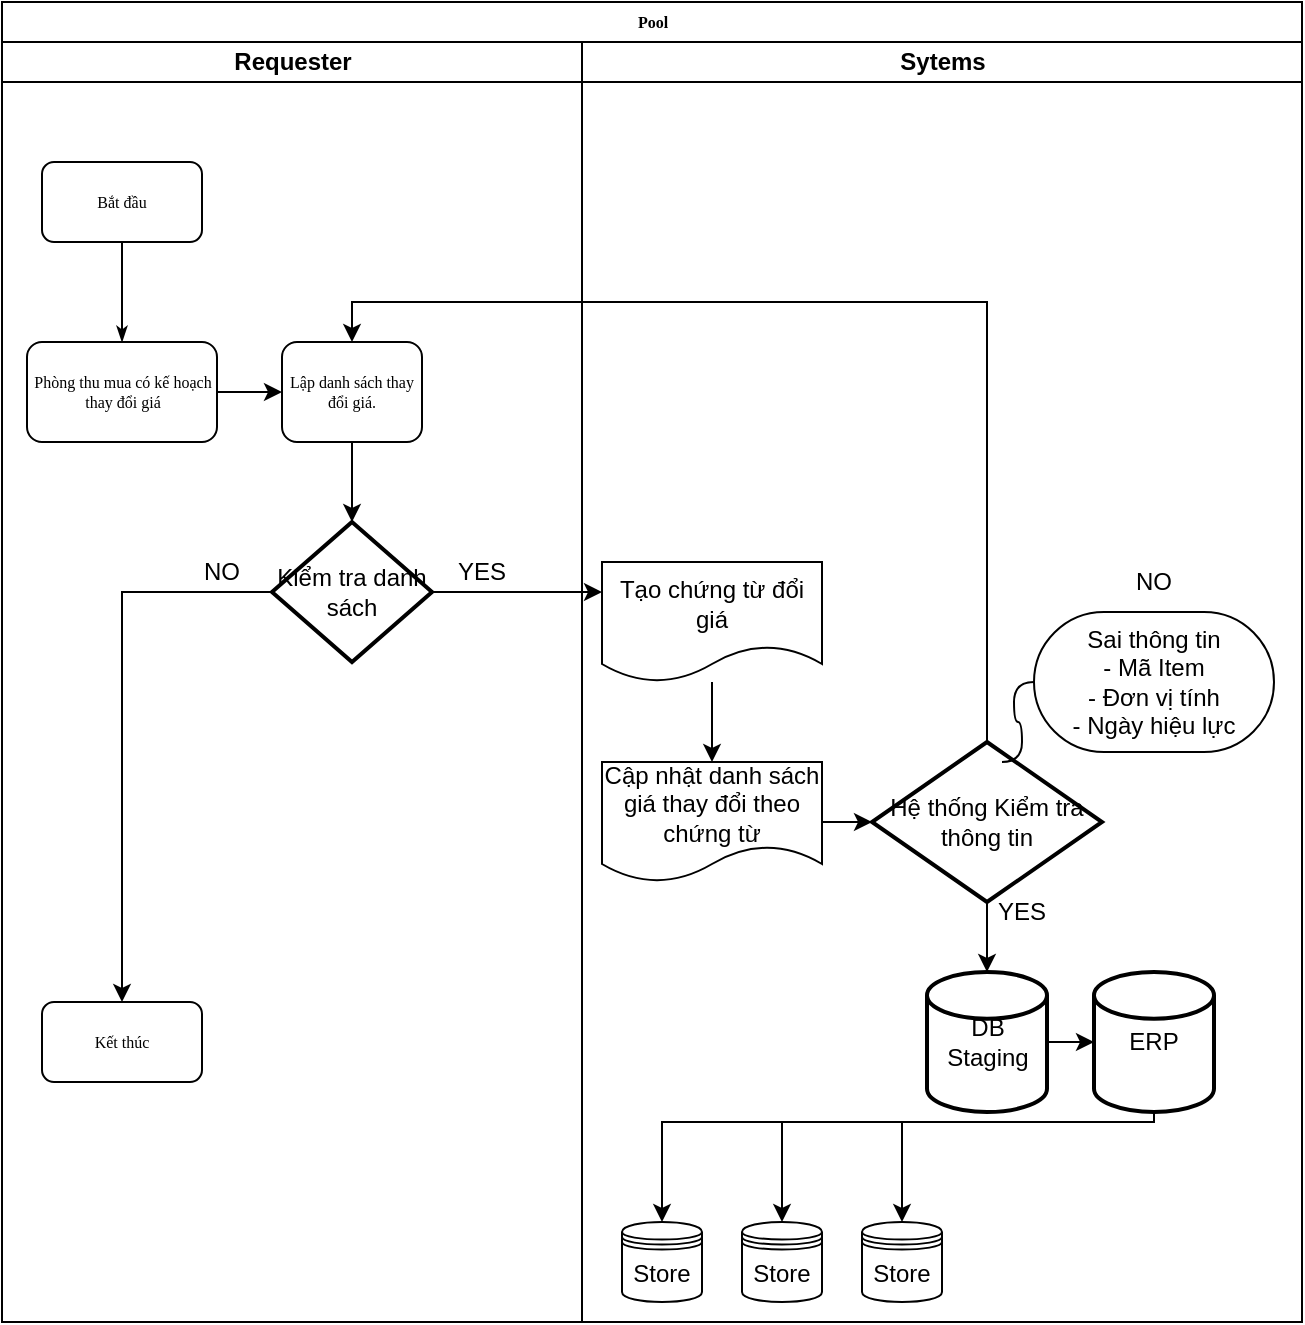 <mxfile version="17.1.3" type="github">
  <diagram name="Page-1" id="74e2e168-ea6b-b213-b513-2b3c1d86103e">
    <mxGraphModel dx="1185" dy="658" grid="1" gridSize="10" guides="1" tooltips="1" connect="1" arrows="1" fold="1" page="1" pageScale="1" pageWidth="1100" pageHeight="850" background="none" math="0" shadow="0">
      <root>
        <mxCell id="0" />
        <mxCell id="1" parent="0" />
        <mxCell id="77e6c97f196da883-1" value="Pool" style="swimlane;html=1;childLayout=stackLayout;startSize=20;rounded=0;shadow=0;labelBackgroundColor=none;strokeWidth=1;fontFamily=Verdana;fontSize=8;align=center;" parent="1" vertex="1">
          <mxGeometry x="60" y="10" width="650" height="660" as="geometry" />
        </mxCell>
        <mxCell id="77e6c97f196da883-2" value="Requester" style="swimlane;html=1;startSize=20;" parent="77e6c97f196da883-1" vertex="1">
          <mxGeometry y="20" width="290" height="640" as="geometry" />
        </mxCell>
        <mxCell id="77e6c97f196da883-8" value="Bắt đầu" style="rounded=1;whiteSpace=wrap;html=1;shadow=0;labelBackgroundColor=none;strokeWidth=1;fontFamily=Verdana;fontSize=8;align=center;" parent="77e6c97f196da883-2" vertex="1">
          <mxGeometry x="20" y="60" width="80" height="40" as="geometry" />
        </mxCell>
        <mxCell id="etwAgh-G2wmKviT8byt2-10" style="edgeStyle=orthogonalEdgeStyle;rounded=0;orthogonalLoop=1;jettySize=auto;html=1;entryX=0;entryY=0.5;entryDx=0;entryDy=0;" edge="1" parent="77e6c97f196da883-2" source="77e6c97f196da883-11" target="etwAgh-G2wmKviT8byt2-9">
          <mxGeometry relative="1" as="geometry" />
        </mxCell>
        <mxCell id="77e6c97f196da883-11" value="Phòng thu mua có kế hoạch thay đổi giá" style="rounded=1;whiteSpace=wrap;html=1;shadow=0;labelBackgroundColor=none;strokeWidth=1;fontFamily=Verdana;fontSize=8;align=center;" parent="77e6c97f196da883-2" vertex="1">
          <mxGeometry x="12.5" y="150" width="95" height="50" as="geometry" />
        </mxCell>
        <mxCell id="77e6c97f196da883-26" style="edgeStyle=orthogonalEdgeStyle;rounded=1;html=1;labelBackgroundColor=none;startArrow=none;startFill=0;startSize=5;endArrow=classicThin;endFill=1;endSize=5;jettySize=auto;orthogonalLoop=1;strokeWidth=1;fontFamily=Verdana;fontSize=8" parent="77e6c97f196da883-2" source="77e6c97f196da883-8" target="77e6c97f196da883-11" edge="1">
          <mxGeometry relative="1" as="geometry" />
        </mxCell>
        <mxCell id="etwAgh-G2wmKviT8byt2-31" style="edgeStyle=orthogonalEdgeStyle;rounded=0;orthogonalLoop=1;jettySize=auto;html=1;" edge="1" parent="77e6c97f196da883-2" source="etwAgh-G2wmKviT8byt2-9" target="etwAgh-G2wmKviT8byt2-30">
          <mxGeometry relative="1" as="geometry" />
        </mxCell>
        <mxCell id="etwAgh-G2wmKviT8byt2-9" value="Lập danh sách thay đổi giá." style="rounded=1;whiteSpace=wrap;html=1;shadow=0;labelBackgroundColor=none;strokeWidth=1;fontFamily=Verdana;fontSize=8;align=center;" vertex="1" parent="77e6c97f196da883-2">
          <mxGeometry x="140" y="150" width="70" height="50" as="geometry" />
        </mxCell>
        <mxCell id="77e6c97f196da883-10" value="Kết thúc" style="rounded=1;whiteSpace=wrap;html=1;shadow=0;labelBackgroundColor=none;strokeWidth=1;fontFamily=Verdana;fontSize=8;align=center;" parent="77e6c97f196da883-2" vertex="1">
          <mxGeometry x="20" y="480" width="80" height="40" as="geometry" />
        </mxCell>
        <mxCell id="etwAgh-G2wmKviT8byt2-36" style="edgeStyle=orthogonalEdgeStyle;rounded=0;orthogonalLoop=1;jettySize=auto;html=1;entryX=0.5;entryY=0;entryDx=0;entryDy=0;" edge="1" parent="77e6c97f196da883-2" source="etwAgh-G2wmKviT8byt2-30" target="77e6c97f196da883-10">
          <mxGeometry relative="1" as="geometry" />
        </mxCell>
        <mxCell id="etwAgh-G2wmKviT8byt2-30" value="Kiểm tra danh sách" style="strokeWidth=2;html=1;shape=mxgraph.flowchart.decision;whiteSpace=wrap;" vertex="1" parent="77e6c97f196da883-2">
          <mxGeometry x="135" y="240" width="80" height="70" as="geometry" />
        </mxCell>
        <mxCell id="etwAgh-G2wmKviT8byt2-53" value="YES" style="text;html=1;strokeColor=none;fillColor=none;align=center;verticalAlign=middle;whiteSpace=wrap;rounded=0;" vertex="1" parent="77e6c97f196da883-2">
          <mxGeometry x="210" y="250" width="60" height="30" as="geometry" />
        </mxCell>
        <mxCell id="etwAgh-G2wmKviT8byt2-54" value="NO" style="text;html=1;strokeColor=none;fillColor=none;align=center;verticalAlign=middle;whiteSpace=wrap;rounded=0;" vertex="1" parent="77e6c97f196da883-2">
          <mxGeometry x="80" y="250" width="60" height="30" as="geometry" />
        </mxCell>
        <mxCell id="etwAgh-G2wmKviT8byt2-32" style="edgeStyle=orthogonalEdgeStyle;rounded=0;orthogonalLoop=1;jettySize=auto;html=1;entryX=0;entryY=0.25;entryDx=0;entryDy=0;" edge="1" parent="77e6c97f196da883-1" source="etwAgh-G2wmKviT8byt2-30" target="etwAgh-G2wmKviT8byt2-7">
          <mxGeometry relative="1" as="geometry" />
        </mxCell>
        <mxCell id="etwAgh-G2wmKviT8byt2-33" style="edgeStyle=orthogonalEdgeStyle;rounded=0;orthogonalLoop=1;jettySize=auto;html=1;exitX=0.5;exitY=0;exitDx=0;exitDy=0;exitPerimeter=0;entryX=0.5;entryY=0;entryDx=0;entryDy=0;" edge="1" parent="77e6c97f196da883-1" source="etwAgh-G2wmKviT8byt2-27" target="etwAgh-G2wmKviT8byt2-9">
          <mxGeometry relative="1" as="geometry" />
        </mxCell>
        <mxCell id="77e6c97f196da883-3" value="Sytems" style="swimlane;html=1;startSize=20;" parent="77e6c97f196da883-1" vertex="1">
          <mxGeometry x="290" y="20" width="360" height="640" as="geometry" />
        </mxCell>
        <mxCell id="etwAgh-G2wmKviT8byt2-7" value="Tạo chứng từ đổi giá" style="shape=document;whiteSpace=wrap;html=1;boundedLbl=1;strokeWidth=1;" vertex="1" parent="77e6c97f196da883-3">
          <mxGeometry x="10" y="260" width="110" height="60" as="geometry" />
        </mxCell>
        <mxCell id="etwAgh-G2wmKviT8byt2-29" style="edgeStyle=orthogonalEdgeStyle;rounded=0;orthogonalLoop=1;jettySize=auto;html=1;entryX=0;entryY=0.5;entryDx=0;entryDy=0;entryPerimeter=0;" edge="1" parent="77e6c97f196da883-3" source="etwAgh-G2wmKviT8byt2-25" target="etwAgh-G2wmKviT8byt2-27">
          <mxGeometry relative="1" as="geometry" />
        </mxCell>
        <mxCell id="etwAgh-G2wmKviT8byt2-25" value="Cập nhật danh sách giá thay đổi theo chứng từ" style="shape=document;whiteSpace=wrap;html=1;boundedLbl=1;strokeWidth=1;" vertex="1" parent="77e6c97f196da883-3">
          <mxGeometry x="10" y="360" width="110" height="60" as="geometry" />
        </mxCell>
        <mxCell id="etwAgh-G2wmKviT8byt2-26" value="" style="edgeStyle=orthogonalEdgeStyle;rounded=0;orthogonalLoop=1;jettySize=auto;html=1;" edge="1" parent="77e6c97f196da883-3" source="etwAgh-G2wmKviT8byt2-7" target="etwAgh-G2wmKviT8byt2-25">
          <mxGeometry relative="1" as="geometry" />
        </mxCell>
        <mxCell id="etwAgh-G2wmKviT8byt2-35" style="edgeStyle=orthogonalEdgeStyle;rounded=0;orthogonalLoop=1;jettySize=auto;html=1;entryX=0.5;entryY=0;entryDx=0;entryDy=0;entryPerimeter=0;" edge="1" parent="77e6c97f196da883-3" source="etwAgh-G2wmKviT8byt2-27" target="etwAgh-G2wmKviT8byt2-34">
          <mxGeometry relative="1" as="geometry" />
        </mxCell>
        <mxCell id="etwAgh-G2wmKviT8byt2-27" value="Hệ thống Kiểm tra thông tin" style="strokeWidth=2;html=1;shape=mxgraph.flowchart.decision;whiteSpace=wrap;" vertex="1" parent="77e6c97f196da883-3">
          <mxGeometry x="145" y="350" width="115" height="80" as="geometry" />
        </mxCell>
        <mxCell id="etwAgh-G2wmKviT8byt2-52" style="edgeStyle=orthogonalEdgeStyle;rounded=0;orthogonalLoop=1;jettySize=auto;html=1;entryX=0;entryY=0.5;entryDx=0;entryDy=0;entryPerimeter=0;" edge="1" parent="77e6c97f196da883-3" source="etwAgh-G2wmKviT8byt2-34" target="etwAgh-G2wmKviT8byt2-47">
          <mxGeometry relative="1" as="geometry" />
        </mxCell>
        <mxCell id="etwAgh-G2wmKviT8byt2-34" value="DB Staging" style="strokeWidth=2;html=1;shape=mxgraph.flowchart.database;whiteSpace=wrap;" vertex="1" parent="77e6c97f196da883-3">
          <mxGeometry x="172.5" y="465" width="60" height="70" as="geometry" />
        </mxCell>
        <mxCell id="etwAgh-G2wmKviT8byt2-38" value="Store" style="shape=datastore;whiteSpace=wrap;html=1;strokeWidth=1;" vertex="1" parent="77e6c97f196da883-3">
          <mxGeometry x="20" y="590" width="40" height="40" as="geometry" />
        </mxCell>
        <mxCell id="etwAgh-G2wmKviT8byt2-41" value="Store" style="shape=datastore;whiteSpace=wrap;html=1;strokeWidth=1;" vertex="1" parent="77e6c97f196da883-3">
          <mxGeometry x="80" y="590" width="40" height="40" as="geometry" />
        </mxCell>
        <mxCell id="etwAgh-G2wmKviT8byt2-42" value="Store" style="shape=datastore;whiteSpace=wrap;html=1;strokeWidth=1;" vertex="1" parent="77e6c97f196da883-3">
          <mxGeometry x="140" y="590" width="40" height="40" as="geometry" />
        </mxCell>
        <mxCell id="etwAgh-G2wmKviT8byt2-45" value="&lt;div&gt;Sai thông tin&lt;/div&gt;&lt;div&gt;- Mã Item&lt;/div&gt;&lt;div&gt;- Đơn vị tính&lt;/div&gt;&lt;div&gt;- Ngày hiệu lực&lt;br&gt;&lt;/div&gt;" style="whiteSpace=wrap;html=1;rounded=1;arcSize=50;align=center;verticalAlign=middle;strokeWidth=1;autosize=1;spacing=4;treeFolding=1;treeMoving=1;newEdgeStyle={&quot;edgeStyle&quot;:&quot;entityRelationEdgeStyle&quot;,&quot;startArrow&quot;:&quot;none&quot;,&quot;endArrow&quot;:&quot;none&quot;,&quot;segment&quot;:10,&quot;curved&quot;:1};" vertex="1" parent="77e6c97f196da883-3">
          <mxGeometry x="226" y="285" width="120" height="70" as="geometry" />
        </mxCell>
        <mxCell id="etwAgh-G2wmKviT8byt2-46" value="" style="edgeStyle=entityRelationEdgeStyle;startArrow=none;endArrow=none;segment=10;curved=1;rounded=0;" edge="1" target="etwAgh-G2wmKviT8byt2-45" parent="77e6c97f196da883-3">
          <mxGeometry relative="1" as="geometry">
            <mxPoint x="210" y="360" as="sourcePoint" />
          </mxGeometry>
        </mxCell>
        <mxCell id="etwAgh-G2wmKviT8byt2-49" style="edgeStyle=orthogonalEdgeStyle;rounded=0;orthogonalLoop=1;jettySize=auto;html=1;entryX=0.5;entryY=0;entryDx=0;entryDy=0;" edge="1" parent="77e6c97f196da883-3" source="etwAgh-G2wmKviT8byt2-47" target="etwAgh-G2wmKviT8byt2-38">
          <mxGeometry relative="1" as="geometry">
            <Array as="points">
              <mxPoint x="286" y="540" />
              <mxPoint x="40" y="540" />
            </Array>
          </mxGeometry>
        </mxCell>
        <mxCell id="etwAgh-G2wmKviT8byt2-50" style="edgeStyle=orthogonalEdgeStyle;rounded=0;orthogonalLoop=1;jettySize=auto;html=1;entryX=0.5;entryY=0;entryDx=0;entryDy=0;" edge="1" parent="77e6c97f196da883-3" source="etwAgh-G2wmKviT8byt2-47" target="etwAgh-G2wmKviT8byt2-41">
          <mxGeometry relative="1" as="geometry">
            <Array as="points">
              <mxPoint x="286" y="540" />
              <mxPoint x="100" y="540" />
            </Array>
          </mxGeometry>
        </mxCell>
        <mxCell id="etwAgh-G2wmKviT8byt2-51" style="edgeStyle=orthogonalEdgeStyle;rounded=0;orthogonalLoop=1;jettySize=auto;html=1;entryX=0.5;entryY=0;entryDx=0;entryDy=0;" edge="1" parent="77e6c97f196da883-3" source="etwAgh-G2wmKviT8byt2-47" target="etwAgh-G2wmKviT8byt2-42">
          <mxGeometry relative="1" as="geometry">
            <Array as="points">
              <mxPoint x="286" y="540" />
              <mxPoint x="160" y="540" />
            </Array>
          </mxGeometry>
        </mxCell>
        <mxCell id="etwAgh-G2wmKviT8byt2-47" value="ERP" style="strokeWidth=2;html=1;shape=mxgraph.flowchart.database;whiteSpace=wrap;" vertex="1" parent="77e6c97f196da883-3">
          <mxGeometry x="256" y="465" width="60" height="70" as="geometry" />
        </mxCell>
        <mxCell id="etwAgh-G2wmKviT8byt2-55" value="YES" style="text;html=1;strokeColor=none;fillColor=none;align=center;verticalAlign=middle;whiteSpace=wrap;rounded=0;" vertex="1" parent="77e6c97f196da883-3">
          <mxGeometry x="190" y="420" width="60" height="30" as="geometry" />
        </mxCell>
        <mxCell id="etwAgh-G2wmKviT8byt2-56" value="NO" style="text;html=1;strokeColor=none;fillColor=none;align=center;verticalAlign=middle;whiteSpace=wrap;rounded=0;" vertex="1" parent="77e6c97f196da883-3">
          <mxGeometry x="256" y="255" width="60" height="30" as="geometry" />
        </mxCell>
      </root>
    </mxGraphModel>
  </diagram>
</mxfile>
